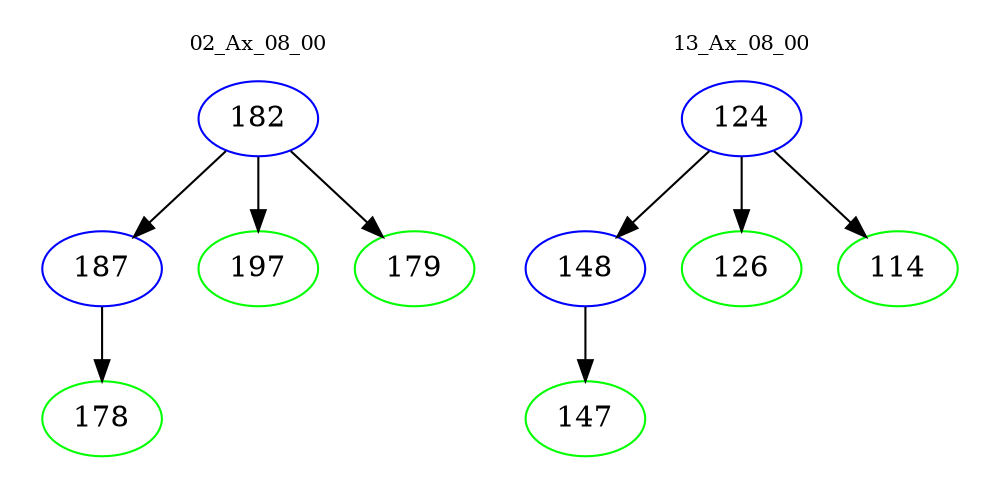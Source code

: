 digraph{
subgraph cluster_0 {
color = white
label = "02_Ax_08_00";
fontsize=10;
T0_182 [label="182", color="blue"]
T0_182 -> T0_187 [color="black"]
T0_187 [label="187", color="blue"]
T0_187 -> T0_178 [color="black"]
T0_178 [label="178", color="green"]
T0_182 -> T0_197 [color="black"]
T0_197 [label="197", color="green"]
T0_182 -> T0_179 [color="black"]
T0_179 [label="179", color="green"]
}
subgraph cluster_1 {
color = white
label = "13_Ax_08_00";
fontsize=10;
T1_124 [label="124", color="blue"]
T1_124 -> T1_148 [color="black"]
T1_148 [label="148", color="blue"]
T1_148 -> T1_147 [color="black"]
T1_147 [label="147", color="green"]
T1_124 -> T1_126 [color="black"]
T1_126 [label="126", color="green"]
T1_124 -> T1_114 [color="black"]
T1_114 [label="114", color="green"]
}
}

